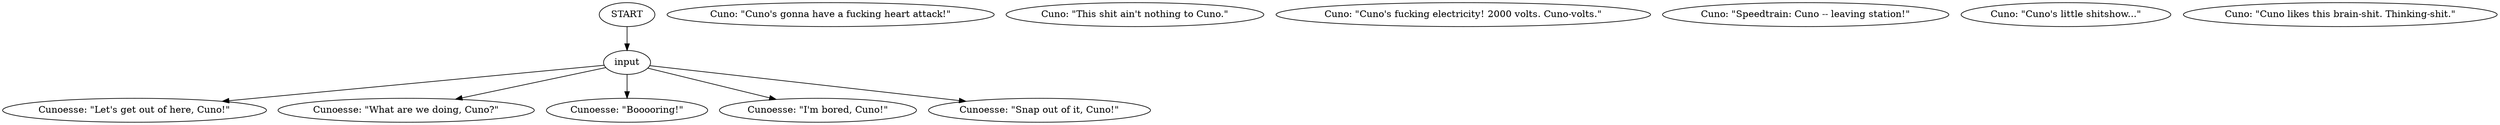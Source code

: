 # YARD / CUNOESSE postbody barks
# Cunoesse barking at Cuno from behind the fence
# ==================================================
digraph G {
	  0 [label="START"];
	  1 [label="input"];
	  2 [label="Cunoesse: \"Let's get out of here, Cuno!\""];
	  3 [label="Cuno: \"Cuno's gonna have a fucking heart attack!\""];
	  4 [label="Cuno: \"This shit ain't nothing to Cuno.\""];
	  5 [label="Cunoesse: \"What are we doing, Cuno?\""];
	  6 [label="Cuno: \"Cuno's fucking electricity! 2000 volts. Cuno-volts.\""];
	  7 [label="Cunoesse: \"Booooring!\""];
	  8 [label="Cuno: \"Speedtrain: Cuno -- leaving station!\""];
	  9 [label="Cuno: \"Cuno's little shitshow...\""];
	  11 [label="Cunoesse: \"I'm bored, Cuno!\""];
	  12 [label="Cuno: \"Cuno likes this brain-shit. Thinking-shit.\""];
	  13 [label="Cunoesse: \"Snap out of it, Cuno!\""];
	  0 -> 1
	  1 -> 2
	  1 -> 5
	  1 -> 7
	  1 -> 11
	  1 -> 13
}

